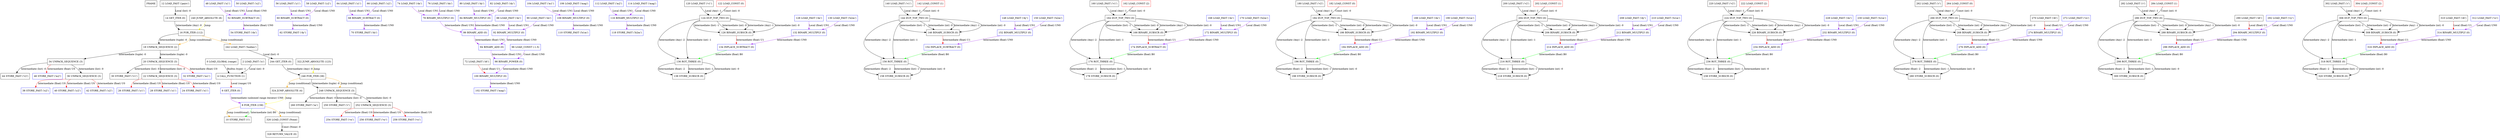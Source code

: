 digraph advance { 
	node [shape=box];
	FRAME [label=FRAME];
	OP0 [label="0 LOAD_GLOBAL (range)" color="black"];
	OP2 [label="2 LOAD_FAST ('n')" color="black"];
	OP4 [label="4 CALL_FUNCTION (1)" color="black"];
	OP6 [label="6 GET_ITER (0)" color="blue"];
	OP8 [label="8 FOR_ITER (158)" color="blue"];
	OP8 -> OP10 [label="Jump (conditional)" color=orange];
	OP8 -> OP326 [label="Jump (conditional)" color=orange];
	OP10 [label="10 STORE_FAST ('i')" color="black"];
	OP12 [label="12 LOAD_FAST ('pairs')" color="black"];
	OP14 [label="14 GET_ITER (0)" color="black"];
	OP16 [label="16 FOR_ITER (112)" color="black"];
	OP16 -> OP18 [label="Jump (conditional)" color=orange];
	OP16 -> OP242 [label="Jump (conditional)" color=orange];
	OP18 [label="18 UNPACK_SEQUENCE (2)" color="black"];
	OP20 [label="20 UNPACK_SEQUENCE (3)" color="black"];
	OP22 [label="22 UNPACK_SEQUENCE (3)" color="black"];
	OP24 [label="24 STORE_FAST ('x1')" color="blue"];
	OP26 [label="26 STORE_FAST ('y1')" color="blue"];
	OP28 [label="28 STORE_FAST ('z1')" color="blue"];
	OP30 [label="30 STORE_FAST ('v1')" color="black"];
	OP32 [label="32 STORE_FAST ('m1')" color="blue"];
	OP34 [label="34 UNPACK_SEQUENCE (3)" color="black"];
	OP36 [label="36 UNPACK_SEQUENCE (3)" color="black"];
	OP38 [label="38 STORE_FAST ('x2')" color="blue"];
	OP40 [label="40 STORE_FAST ('y2')" color="blue"];
	OP42 [label="42 STORE_FAST ('z2')" color="blue"];
	OP44 [label="44 STORE_FAST ('v2')" color="black"];
	OP46 [label="46 STORE_FAST ('m2')" color="blue"];
	OP48 [label="48 LOAD_FAST ('x1')" color="blue"];
	OP50 [label="50 LOAD_FAST ('x2')" color="blue"];
	OP52 [label="52 BINARY_SUBTRACT (0)" color="blue"];
	OP54 [label="54 STORE_FAST ('dx')" color="blue"];
	OP56 [label="56 LOAD_FAST ('y1')" color="blue"];
	OP58 [label="58 LOAD_FAST ('y2')" color="blue"];
	OP60 [label="60 BINARY_SUBTRACT (0)" color="blue"];
	OP62 [label="62 STORE_FAST ('dy')" color="blue"];
	OP64 [label="64 LOAD_FAST ('z1')" color="blue"];
	OP66 [label="66 LOAD_FAST ('z2')" color="blue"];
	OP68 [label="68 BINARY_SUBTRACT (0)" color="blue"];
	OP70 [label="70 STORE_FAST ('dz')" color="blue"];
	OP72 [label="72 LOAD_FAST ('dt')" color="black"];
	OP74 [label="74 LOAD_FAST ('dx')" color="blue"];
	OP76 [label="76 LOAD_FAST ('dx')" color="blue"];
	OP78 [label="78 BINARY_MULTIPLY (0)" color="blue"];
	OP80 [label="80 LOAD_FAST ('dy')" color="blue"];
	OP82 [label="82 LOAD_FAST ('dy')" color="blue"];
	OP84 [label="84 BINARY_MULTIPLY (0)" color="blue"];
	OP86 [label="86 BINARY_ADD (0)" color="blue"];
	OP88 [label="88 LOAD_FAST ('dz')" color="blue"];
	OP90 [label="90 LOAD_FAST ('dz')" color="blue"];
	OP92 [label="92 BINARY_MULTIPLY (0)" color="blue"];
	OP94 [label="94 BINARY_ADD (0)" color="blue"];
	OP96 [label="96 LOAD_CONST (-1.5)" color="blue"];
	OP98 [label="98 BINARY_POWER (0)" color="blue"];
	OP100 [label="100 BINARY_MULTIPLY (0)" color="blue"];
	OP102 [label="102 STORE_FAST ('mag')" color="blue"];
	OP104 [label="104 LOAD_FAST ('m1')" color="blue"];
	OP106 [label="106 LOAD_FAST ('mag')" color="blue"];
	OP108 [label="108 BINARY_MULTIPLY (0)" color="blue"];
	OP110 [label="110 STORE_FAST ('b1m')" color="blue"];
	OP112 [label="112 LOAD_FAST ('m2')" color="blue"];
	OP114 [label="114 LOAD_FAST ('mag')" color="blue"];
	OP116 [label="116 BINARY_MULTIPLY (0)" color="blue"];
	OP118 [label="118 STORE_FAST ('b2m')" color="blue"];
	OP120 [label="120 LOAD_FAST ('v1')" color="black"];
	OP122 [label="122 LOAD_CONST (0)" color="red"];
	OP124 [label="124 DUP_TOP_TWO (0)" color="black"];
	OP126 [label="126 BINARY_SUBSCR (0)" color="black"];
	OP128 [label="128 LOAD_FAST ('dx')" color="blue"];
	OP130 [label="130 LOAD_FAST ('b2m')" color="blue"];
	OP132 [label="132 BINARY_MULTIPLY (0)" color="blue"];
	OP134 [label="134 INPLACE_SUBTRACT (0)" color="blue"];
	OP136 [label="136 ROT_THREE (0)" color="black"];
	OP138 [label="138 STORE_SUBSCR (0)" color="black"];
	OP140 [label="140 LOAD_FAST ('v1')" color="black"];
	OP142 [label="142 LOAD_CONST (1)" color="red"];
	OP144 [label="144 DUP_TOP_TWO (0)" color="black"];
	OP146 [label="146 BINARY_SUBSCR (0)" color="black"];
	OP148 [label="148 LOAD_FAST ('dy')" color="blue"];
	OP150 [label="150 LOAD_FAST ('b2m')" color="blue"];
	OP152 [label="152 BINARY_MULTIPLY (0)" color="blue"];
	OP154 [label="154 INPLACE_SUBTRACT (0)" color="blue"];
	OP156 [label="156 ROT_THREE (0)" color="black"];
	OP158 [label="158 STORE_SUBSCR (0)" color="black"];
	OP160 [label="160 LOAD_FAST ('v1')" color="black"];
	OP162 [label="162 LOAD_CONST (2)" color="red"];
	OP164 [label="164 DUP_TOP_TWO (0)" color="black"];
	OP166 [label="166 BINARY_SUBSCR (0)" color="black"];
	OP168 [label="168 LOAD_FAST ('dz')" color="blue"];
	OP170 [label="170 LOAD_FAST ('b2m')" color="blue"];
	OP172 [label="172 BINARY_MULTIPLY (0)" color="blue"];
	OP174 [label="174 INPLACE_SUBTRACT (0)" color="blue"];
	OP176 [label="176 ROT_THREE (0)" color="black"];
	OP178 [label="178 STORE_SUBSCR (0)" color="black"];
	OP180 [label="180 LOAD_FAST ('v2')" color="black"];
	OP182 [label="182 LOAD_CONST (0)" color="red"];
	OP184 [label="184 DUP_TOP_TWO (0)" color="black"];
	OP186 [label="186 BINARY_SUBSCR (0)" color="black"];
	OP188 [label="188 LOAD_FAST ('dx')" color="blue"];
	OP190 [label="190 LOAD_FAST ('b1m')" color="blue"];
	OP192 [label="192 BINARY_MULTIPLY (0)" color="blue"];
	OP194 [label="194 INPLACE_ADD (0)" color="blue"];
	OP196 [label="196 ROT_THREE (0)" color="black"];
	OP198 [label="198 STORE_SUBSCR (0)" color="black"];
	OP200 [label="200 LOAD_FAST ('v2')" color="black"];
	OP202 [label="202 LOAD_CONST (1)" color="red"];
	OP204 [label="204 DUP_TOP_TWO (0)" color="black"];
	OP206 [label="206 BINARY_SUBSCR (0)" color="black"];
	OP208 [label="208 LOAD_FAST ('dy')" color="blue"];
	OP210 [label="210 LOAD_FAST ('b1m')" color="blue"];
	OP212 [label="212 BINARY_MULTIPLY (0)" color="blue"];
	OP214 [label="214 INPLACE_ADD (0)" color="blue"];
	OP216 [label="216 ROT_THREE (0)" color="black"];
	OP218 [label="218 STORE_SUBSCR (0)" color="black"];
	OP220 [label="220 LOAD_FAST ('v2')" color="black"];
	OP222 [label="222 LOAD_CONST (2)" color="red"];
	OP224 [label="224 DUP_TOP_TWO (0)" color="black"];
	OP226 [label="226 BINARY_SUBSCR (0)" color="black"];
	OP228 [label="228 LOAD_FAST ('dz')" color="blue"];
	OP230 [label="230 LOAD_FAST ('b1m')" color="blue"];
	OP232 [label="232 BINARY_MULTIPLY (0)" color="blue"];
	OP234 [label="234 INPLACE_ADD (0)" color="blue"];
	OP236 [label="236 ROT_THREE (0)" color="black"];
	OP238 [label="238 STORE_SUBSCR (0)" color="black"];
	OP240 [label="240 JUMP_ABSOLUTE (8)" color="black"];
	OP240 -> OP16 [label="Jump" color=yellow];
	OP242 [label="242 LOAD_FAST ('bodies')" color="black"];
	OP244 [label="244 GET_ITER (0)" color="black"];
	OP246 [label="246 FOR_ITER (38)" color="black"];
	OP246 -> OP248 [label="Jump (conditional)" color=orange];
	OP246 -> OP324 [label="Jump (conditional)" color=orange];
	OP248 [label="248 UNPACK_SEQUENCE (3)" color="black"];
	OP250 [label="250 STORE_FAST ('r')" color="black"];
	OP252 [label="252 UNPACK_SEQUENCE (3)" color="black"];
	OP254 [label="254 STORE_FAST ('vx')" color="blue"];
	OP256 [label="256 STORE_FAST ('vy')" color="blue"];
	OP258 [label="258 STORE_FAST ('vz')" color="blue"];
	OP260 [label="260 STORE_FAST ('m')" color="black"];
	OP262 [label="262 LOAD_FAST ('r')" color="black"];
	OP264 [label="264 LOAD_CONST (0)" color="red"];
	OP266 [label="266 DUP_TOP_TWO (0)" color="black"];
	OP268 [label="268 BINARY_SUBSCR (0)" color="black"];
	OP270 [label="270 LOAD_FAST ('dt')" color="black"];
	OP272 [label="272 LOAD_FAST ('vx')" color="blue"];
	OP274 [label="274 BINARY_MULTIPLY (0)" color="blue"];
	OP276 [label="276 INPLACE_ADD (0)" color="blue"];
	OP278 [label="278 ROT_THREE (0)" color="black"];
	OP280 [label="280 STORE_SUBSCR (0)" color="black"];
	OP282 [label="282 LOAD_FAST ('r')" color="black"];
	OP284 [label="284 LOAD_CONST (1)" color="red"];
	OP286 [label="286 DUP_TOP_TWO (0)" color="black"];
	OP288 [label="288 BINARY_SUBSCR (0)" color="black"];
	OP290 [label="290 LOAD_FAST ('dt')" color="black"];
	OP292 [label="292 LOAD_FAST ('vy')" color="blue"];
	OP294 [label="294 BINARY_MULTIPLY (0)" color="blue"];
	OP296 [label="296 INPLACE_ADD (0)" color="blue"];
	OP298 [label="298 ROT_THREE (0)" color="black"];
	OP300 [label="300 STORE_SUBSCR (0)" color="black"];
	OP302 [label="302 LOAD_FAST ('r')" color="black"];
	OP304 [label="304 LOAD_CONST (2)" color="red"];
	OP306 [label="306 DUP_TOP_TWO (0)" color="black"];
	OP308 [label="308 BINARY_SUBSCR (0)" color="black"];
	OP310 [label="310 LOAD_FAST ('dt')" color="black"];
	OP312 [label="312 LOAD_FAST ('vz')" color="blue"];
	OP314 [label="314 BINARY_MULTIPLY (0)" color="blue"];
	OP316 [label="316 INPLACE_ADD (0)" color="blue"];
	OP318 [label="318 ROT_THREE (0)" color="black"];
	OP320 [label="320 STORE_SUBSCR (0)" color="black"];
	OP322 [label="322 JUMP_ABSOLUTE (123)" color="black"];
	OP322 -> OP246 [label="Jump" color=yellow];
	OP324 [label="324 JUMP_ABSOLUTE (4)" color="black"];
	OP324 -> OP8 [label="Jump" color=yellow];
	OP326 [label="326 LOAD_CONST (None)" color="black"];
	OP328 [label="328 RETURN_VALUE (0)" color="black"];
	OP0 -> OP4 [label="Builtin (type) -1" color=black];
	OP2 -> OP4 [label="Local (int) -0" color=black];
	OP4 -> OP6 [label="Local (range) U0" color=red];
	OP6 -> OP8 [label="Intermediate (unboxed range iterator) UN0" color=purple];
	OP8 -> OP10 [label="Intermediate (int) B0" color=green];
	OP12 -> OP14 [label="Local (list) -0" color=black];
	OP14 -> OP16 [label="Intermediate (Any) -0" color=black];
	OP16 -> OP18 [label="Intermediate (tuple) -0" color=black];
	OP18 -> OP20 [label="Intermediate (tuple) -0" color=black];
	OP20 -> OP22 [label="Intermediate (list) -0" color=black];
	OP22 -> OP24 [label="Intermediate (float) U0" color=red];
	OP22 -> OP26 [label="Intermediate (float) U0" color=red];
	OP22 -> OP28 [label="Intermediate (float) U0" color=red];
	OP20 -> OP30 [label="Intermediate (list) -0" color=black];
	OP20 -> OP32 [label="Intermediate (float) U0" color=red];
	OP18 -> OP34 [label="Intermediate (tuple) -0" color=black];
	OP34 -> OP36 [label="Intermediate (list) -0" color=black];
	OP36 -> OP38 [label="Intermediate (float) U0" color=red];
	OP36 -> OP40 [label="Intermediate (float) U0" color=red];
	OP36 -> OP42 [label="Intermediate (float) U0" color=red];
	OP34 -> OP44 [label="Intermediate (list) -0" color=black];
	OP34 -> OP46 [label="Intermediate (float) U0" color=red];
	OP48 -> OP52 [label="Local (float) UN1" color=purple];
	OP50 -> OP52 [label="Local (float) UN0" color=purple];
	OP52 -> OP54 [label="Intermediate (float) UN0" color=purple];
	OP56 -> OP60 [label="Local (float) UN1" color=purple];
	OP58 -> OP60 [label="Local (float) UN0" color=purple];
	OP60 -> OP62 [label="Intermediate (float) UN0" color=purple];
	OP64 -> OP68 [label="Local (float) UN1" color=purple];
	OP66 -> OP68 [label="Local (float) UN0" color=purple];
	OP68 -> OP70 [label="Intermediate (float) UN0" color=purple];
	OP74 -> OP78 [label="Local (float) UN1" color=purple];
	OP76 -> OP78 [label="Local (float) UN0" color=purple];
	OP80 -> OP84 [label="Local (float) UN1" color=purple];
	OP82 -> OP84 [label="Local (float) UN0" color=purple];
	OP78 -> OP86 [label="Intermediate (float) UN1" color=purple];
	OP84 -> OP86 [label="Intermediate (float) UN0" color=purple];
	OP88 -> OP92 [label="Local (float) UN1" color=purple];
	OP90 -> OP92 [label="Local (float) UN0" color=purple];
	OP86 -> OP94 [label="Intermediate (float) UN1" color=purple];
	OP92 -> OP94 [label="Intermediate (float) UN0" color=purple];
	OP94 -> OP98 [label="Intermediate (float) UN1" color=purple];
	OP96 -> OP98 [label="Const (float) UN0" color=purple];
	OP72 -> OP100 [label="Local (float) U1" color=red];
	OP98 -> OP100 [label="Intermediate (float) UN0" color=purple];
	OP100 -> OP102 [label="Intermediate (float) UN0" color=purple];
	OP104 -> OP108 [label="Local (float) UN1" color=purple];
	OP106 -> OP108 [label="Local (float) UN0" color=purple];
	OP108 -> OP110 [label="Intermediate (float) UN0" color=purple];
	OP112 -> OP116 [label="Local (float) UN1" color=purple];
	OP114 -> OP116 [label="Local (float) UN0" color=purple];
	OP116 -> OP118 [label="Intermediate (float) UN0" color=purple];
	OP120 -> OP124 [label="Local (Any) -1" color=black];
	OP122 -> OP124 [label="Const (int) -0" color=black];
	OP124 -> OP126 [label="Intermediate (Any) -1" color=black];
	OP124 -> OP126 [label="Intermediate (int) -0" color=black];
	OP124 -> OP126 [label="Intermediate (list) -1" color=black];
	OP124 -> OP126 [label="Intermediate (int) -0" color=black];
	OP128 -> OP132 [label="Local (float) UN1" color=purple];
	OP130 -> OP132 [label="Local (float) UN0" color=purple];
	OP126 -> OP134 [label="Intermediate (float) U1" color=red];
	OP132 -> OP134 [label="Intermediate (float) UN0" color=purple];
	OP124 -> OP136 [label="Intermediate (Any) -2" color=black];
	OP124 -> OP136 [label="Intermediate (int) -1" color=black];
	OP134 -> OP136 [label="Intermediate (float) B0" color=green];
	OP136 -> OP138 [label="Intermediate (float) -2" color=black];
	OP136 -> OP138 [label="Intermediate (list) -1" color=black];
	OP136 -> OP138 [label="Intermediate (int) -0" color=black];
	OP140 -> OP144 [label="Local (Any) -1" color=black];
	OP142 -> OP144 [label="Const (int) -0" color=black];
	OP144 -> OP146 [label="Intermediate (Any) -1" color=black];
	OP144 -> OP146 [label="Intermediate (int) -0" color=black];
	OP144 -> OP146 [label="Intermediate (list) -1" color=black];
	OP144 -> OP146 [label="Intermediate (int) -0" color=black];
	OP148 -> OP152 [label="Local (float) UN1" color=purple];
	OP150 -> OP152 [label="Local (float) UN0" color=purple];
	OP146 -> OP154 [label="Intermediate (float) U1" color=red];
	OP152 -> OP154 [label="Intermediate (float) UN0" color=purple];
	OP144 -> OP156 [label="Intermediate (Any) -2" color=black];
	OP144 -> OP156 [label="Intermediate (int) -1" color=black];
	OP154 -> OP156 [label="Intermediate (float) B0" color=green];
	OP156 -> OP158 [label="Intermediate (float) -2" color=black];
	OP156 -> OP158 [label="Intermediate (list) -1" color=black];
	OP156 -> OP158 [label="Intermediate (int) -0" color=black];
	OP160 -> OP164 [label="Local (Any) -1" color=black];
	OP162 -> OP164 [label="Const (int) -0" color=black];
	OP164 -> OP166 [label="Intermediate (Any) -1" color=black];
	OP164 -> OP166 [label="Intermediate (int) -0" color=black];
	OP164 -> OP166 [label="Intermediate (list) -1" color=black];
	OP164 -> OP166 [label="Intermediate (int) -0" color=black];
	OP168 -> OP172 [label="Local (float) UN1" color=purple];
	OP170 -> OP172 [label="Local (float) UN0" color=purple];
	OP166 -> OP174 [label="Intermediate (float) U1" color=red];
	OP172 -> OP174 [label="Intermediate (float) UN0" color=purple];
	OP164 -> OP176 [label="Intermediate (Any) -2" color=black];
	OP164 -> OP176 [label="Intermediate (int) -1" color=black];
	OP174 -> OP176 [label="Intermediate (float) B0" color=green];
	OP176 -> OP178 [label="Intermediate (float) -2" color=black];
	OP176 -> OP178 [label="Intermediate (list) -1" color=black];
	OP176 -> OP178 [label="Intermediate (int) -0" color=black];
	OP180 -> OP184 [label="Local (Any) -1" color=black];
	OP182 -> OP184 [label="Const (int) -0" color=black];
	OP184 -> OP186 [label="Intermediate (Any) -1" color=black];
	OP184 -> OP186 [label="Intermediate (int) -0" color=black];
	OP184 -> OP186 [label="Intermediate (list) -1" color=black];
	OP184 -> OP186 [label="Intermediate (int) -0" color=black];
	OP188 -> OP192 [label="Local (float) UN1" color=purple];
	OP190 -> OP192 [label="Local (float) UN0" color=purple];
	OP186 -> OP194 [label="Intermediate (float) U1" color=red];
	OP192 -> OP194 [label="Intermediate (float) UN0" color=purple];
	OP184 -> OP196 [label="Intermediate (Any) -2" color=black];
	OP184 -> OP196 [label="Intermediate (int) -1" color=black];
	OP194 -> OP196 [label="Intermediate (float) B0" color=green];
	OP196 -> OP198 [label="Intermediate (float) -2" color=black];
	OP196 -> OP198 [label="Intermediate (list) -1" color=black];
	OP196 -> OP198 [label="Intermediate (int) -0" color=black];
	OP200 -> OP204 [label="Local (Any) -1" color=black];
	OP202 -> OP204 [label="Const (int) -0" color=black];
	OP204 -> OP206 [label="Intermediate (Any) -1" color=black];
	OP204 -> OP206 [label="Intermediate (int) -0" color=black];
	OP204 -> OP206 [label="Intermediate (list) -1" color=black];
	OP204 -> OP206 [label="Intermediate (int) -0" color=black];
	OP208 -> OP212 [label="Local (float) UN1" color=purple];
	OP210 -> OP212 [label="Local (float) UN0" color=purple];
	OP206 -> OP214 [label="Intermediate (float) U1" color=red];
	OP212 -> OP214 [label="Intermediate (float) UN0" color=purple];
	OP204 -> OP216 [label="Intermediate (Any) -2" color=black];
	OP204 -> OP216 [label="Intermediate (int) -1" color=black];
	OP214 -> OP216 [label="Intermediate (float) B0" color=green];
	OP216 -> OP218 [label="Intermediate (float) -2" color=black];
	OP216 -> OP218 [label="Intermediate (list) -1" color=black];
	OP216 -> OP218 [label="Intermediate (int) -0" color=black];
	OP220 -> OP224 [label="Local (Any) -1" color=black];
	OP222 -> OP224 [label="Const (int) -0" color=black];
	OP224 -> OP226 [label="Intermediate (Any) -1" color=black];
	OP224 -> OP226 [label="Intermediate (int) -0" color=black];
	OP224 -> OP226 [label="Intermediate (list) -1" color=black];
	OP224 -> OP226 [label="Intermediate (int) -0" color=black];
	OP228 -> OP232 [label="Local (float) UN1" color=purple];
	OP230 -> OP232 [label="Local (float) UN0" color=purple];
	OP226 -> OP234 [label="Intermediate (float) U1" color=red];
	OP232 -> OP234 [label="Intermediate (float) UN0" color=purple];
	OP224 -> OP236 [label="Intermediate (Any) -2" color=black];
	OP224 -> OP236 [label="Intermediate (int) -1" color=black];
	OP234 -> OP236 [label="Intermediate (float) B0" color=green];
	OP236 -> OP238 [label="Intermediate (float) -2" color=black];
	OP236 -> OP238 [label="Intermediate (list) -1" color=black];
	OP236 -> OP238 [label="Intermediate (int) -0" color=black];
	OP242 -> OP244 [label="Local (list) -0" color=black];
	OP244 -> OP246 [label="Intermediate (Any) -0" color=black];
	OP246 -> OP248 [label="Intermediate (tuple) -0" color=black];
	OP248 -> OP250 [label="Intermediate (list) -0" color=black];
	OP248 -> OP252 [label="Intermediate (list) -0" color=black];
	OP252 -> OP254 [label="Intermediate (float) U0" color=red];
	OP252 -> OP256 [label="Intermediate (float) U0" color=red];
	OP252 -> OP258 [label="Intermediate (float) U0" color=red];
	OP248 -> OP260 [label="Intermediate (float) -0" color=black];
	OP262 -> OP266 [label="Local (Any) -1" color=black];
	OP264 -> OP266 [label="Const (int) -0" color=black];
	OP266 -> OP268 [label="Intermediate (Any) -1" color=black];
	OP266 -> OP268 [label="Intermediate (int) -0" color=black];
	OP266 -> OP268 [label="Intermediate (list) -1" color=black];
	OP266 -> OP268 [label="Intermediate (int) -0" color=black];
	OP270 -> OP274 [label="Local (float) U1" color=red];
	OP272 -> OP274 [label="Local (float) UN0" color=purple];
	OP268 -> OP276 [label="Intermediate (float) U1" color=red];
	OP274 -> OP276 [label="Intermediate (float) UN0" color=purple];
	OP266 -> OP278 [label="Intermediate (Any) -2" color=black];
	OP266 -> OP278 [label="Intermediate (int) -1" color=black];
	OP276 -> OP278 [label="Intermediate (float) B0" color=green];
	OP278 -> OP280 [label="Intermediate (float) -2" color=black];
	OP278 -> OP280 [label="Intermediate (list) -1" color=black];
	OP278 -> OP280 [label="Intermediate (int) -0" color=black];
	OP282 -> OP286 [label="Local (Any) -1" color=black];
	OP284 -> OP286 [label="Const (int) -0" color=black];
	OP286 -> OP288 [label="Intermediate (Any) -1" color=black];
	OP286 -> OP288 [label="Intermediate (int) -0" color=black];
	OP286 -> OP288 [label="Intermediate (list) -1" color=black];
	OP286 -> OP288 [label="Intermediate (int) -0" color=black];
	OP290 -> OP294 [label="Local (float) U1" color=red];
	OP292 -> OP294 [label="Local (float) UN0" color=purple];
	OP288 -> OP296 [label="Intermediate (float) U1" color=red];
	OP294 -> OP296 [label="Intermediate (float) UN0" color=purple];
	OP286 -> OP298 [label="Intermediate (Any) -2" color=black];
	OP286 -> OP298 [label="Intermediate (int) -1" color=black];
	OP296 -> OP298 [label="Intermediate (float) B0" color=green];
	OP298 -> OP300 [label="Intermediate (float) -2" color=black];
	OP298 -> OP300 [label="Intermediate (list) -1" color=black];
	OP298 -> OP300 [label="Intermediate (int) -0" color=black];
	OP302 -> OP306 [label="Local (Any) -1" color=black];
	OP304 -> OP306 [label="Const (int) -0" color=black];
	OP306 -> OP308 [label="Intermediate (Any) -1" color=black];
	OP306 -> OP308 [label="Intermediate (int) -0" color=black];
	OP306 -> OP308 [label="Intermediate (list) -1" color=black];
	OP306 -> OP308 [label="Intermediate (int) -0" color=black];
	OP310 -> OP314 [label="Local (float) U1" color=red];
	OP312 -> OP314 [label="Local (float) UN0" color=purple];
	OP308 -> OP316 [label="Intermediate (float) U1" color=red];
	OP314 -> OP316 [label="Intermediate (float) UN0" color=purple];
	OP306 -> OP318 [label="Intermediate (Any) -2" color=black];
	OP306 -> OP318 [label="Intermediate (int) -1" color=black];
	OP316 -> OP318 [label="Intermediate (float) B0" color=green];
	OP318 -> OP320 [label="Intermediate (float) -2" color=black];
	OP318 -> OP320 [label="Intermediate (list) -1" color=black];
	OP318 -> OP320 [label="Intermediate (int) -0" color=black];
	OP326 -> OP328 [label="Const (None) -0" color=black];
}
digraph report_energy { 
	node [shape=box];
	FRAME [label=FRAME];
	OP0 [label="0 LOAD_FAST ('pairs')" color="black"];
	OP2 [label="2 GET_ITER (0)" color="black"];
	OP4 [label="4 FOR_ITER (48)" color="black"];
	OP4 -> OP6 [label="Jump (conditional)" color=orange];
	OP4 -> OP102 [label="Jump (conditional)" color=orange];
	OP6 [label="6 UNPACK_SEQUENCE (2)" color="black"];
	OP8 [label="8 UNPACK_SEQUENCE (3)" color="black"];
	OP10 [label="10 UNPACK_SEQUENCE (3)" color="black"];
	OP12 [label="12 STORE_FAST ('x1')" color="blue"];
	OP14 [label="14 STORE_FAST ('y1')" color="blue"];
	OP16 [label="16 STORE_FAST ('z1')" color="blue"];
	OP18 [label="18 STORE_FAST ('v1')" color="black"];
	OP20 [label="20 STORE_FAST ('m1')" color="blue"];
	OP22 [label="22 UNPACK_SEQUENCE (3)" color="black"];
	OP24 [label="24 UNPACK_SEQUENCE (3)" color="black"];
	OP26 [label="26 STORE_FAST ('x2')" color="blue"];
	OP28 [label="28 STORE_FAST ('y2')" color="blue"];
	OP30 [label="30 STORE_FAST ('z2')" color="blue"];
	OP32 [label="32 STORE_FAST ('v2')" color="black"];
	OP34 [label="34 STORE_FAST ('m2')" color="blue"];
	OP36 [label="36 LOAD_FAST ('x1')" color="blue"];
	OP38 [label="38 LOAD_FAST ('x2')" color="blue"];
	OP40 [label="40 BINARY_SUBTRACT (0)" color="blue"];
	OP42 [label="42 STORE_FAST ('dx')" color="blue"];
	OP44 [label="44 LOAD_FAST ('y1')" color="blue"];
	OP46 [label="46 LOAD_FAST ('y2')" color="blue"];
	OP48 [label="48 BINARY_SUBTRACT (0)" color="blue"];
	OP50 [label="50 STORE_FAST ('dy')" color="blue"];
	OP52 [label="52 LOAD_FAST ('z1')" color="blue"];
	OP54 [label="54 LOAD_FAST ('z2')" color="blue"];
	OP56 [label="56 BINARY_SUBTRACT (0)" color="blue"];
	OP58 [label="58 STORE_FAST ('dz')" color="blue"];
	OP60 [label="60 LOAD_FAST ('e')" color="black"];
	OP62 [label="62 LOAD_FAST ('m1')" color="blue"];
	OP64 [label="64 LOAD_FAST ('m2')" color="blue"];
	OP66 [label="66 BINARY_MULTIPLY (0)" color="blue"];
	OP68 [label="68 LOAD_FAST ('dx')" color="blue"];
	OP70 [label="70 LOAD_FAST ('dx')" color="blue"];
	OP72 [label="72 BINARY_MULTIPLY (0)" color="blue"];
	OP74 [label="74 LOAD_FAST ('dy')" color="blue"];
	OP76 [label="76 LOAD_FAST ('dy')" color="blue"];
	OP78 [label="78 BINARY_MULTIPLY (0)" color="blue"];
	OP80 [label="80 BINARY_ADD (0)" color="blue"];
	OP82 [label="82 LOAD_FAST ('dz')" color="blue"];
	OP84 [label="84 LOAD_FAST ('dz')" color="blue"];
	OP86 [label="86 BINARY_MULTIPLY (0)" color="blue"];
	OP88 [label="88 BINARY_ADD (0)" color="blue"];
	OP90 [label="90 LOAD_CONST (0.5)" color="blue"];
	OP92 [label="92 BINARY_POWER (0)" color="blue"];
	OP94 [label="94 BINARY_TRUE_DIVIDE (0)" color="blue"];
	OP96 [label="96 INPLACE_SUBTRACT (0)" color="blue"];
	OP98 [label="98 STORE_FAST ('e')" color="black"];
	OP100 [label="100 JUMP_ABSOLUTE (2)" color="black"];
	OP100 -> OP4 [label="Jump" color=yellow];
	OP102 [label="102 LOAD_FAST ('bodies')" color="black"];
	OP104 [label="104 GET_ITER (0)" color="black"];
	OP106 [label="106 FOR_ITER (26)" color="black"];
	OP106 -> OP108 [label="Jump (conditional)" color=orange];
	OP106 -> OP160 [label="Jump (conditional)" color=orange];
	OP108 [label="108 UNPACK_SEQUENCE (3)" color="black"];
	OP110 [label="110 STORE_FAST ('r')" color="black"];
	OP112 [label="112 UNPACK_SEQUENCE (3)" color="black"];
	OP114 [label="114 STORE_FAST ('vx')" color="blue"];
	OP116 [label="116 STORE_FAST ('vy')" color="blue"];
	OP118 [label="118 STORE_FAST ('vz')" color="blue"];
	OP120 [label="120 STORE_FAST ('m')" color="blue"];
	OP122 [label="122 LOAD_FAST ('e')" color="black"];
	OP124 [label="124 LOAD_FAST ('m')" color="blue"];
	OP126 [label="126 LOAD_FAST ('vx')" color="blue"];
	OP128 [label="128 LOAD_FAST ('vx')" color="blue"];
	OP130 [label="130 BINARY_MULTIPLY (0)" color="blue"];
	OP132 [label="132 LOAD_FAST ('vy')" color="blue"];
	OP134 [label="134 LOAD_FAST ('vy')" color="blue"];
	OP136 [label="136 BINARY_MULTIPLY (0)" color="blue"];
	OP138 [label="138 BINARY_ADD (0)" color="blue"];
	OP140 [label="140 LOAD_FAST ('vz')" color="blue"];
	OP142 [label="142 LOAD_FAST ('vz')" color="blue"];
	OP144 [label="144 BINARY_MULTIPLY (0)" color="blue"];
	OP146 [label="146 BINARY_ADD (0)" color="blue"];
	OP148 [label="148 BINARY_MULTIPLY (0)" color="blue"];
	OP150 [label="150 LOAD_CONST (2.0)" color="blue"];
	OP152 [label="152 BINARY_TRUE_DIVIDE (0)" color="blue"];
	OP154 [label="154 INPLACE_ADD (0)" color="blue"];
	OP156 [label="156 STORE_FAST ('e')" color="black"];
	OP158 [label="158 JUMP_ABSOLUTE (53)" color="black"];
	OP158 -> OP106 [label="Jump" color=yellow];
	OP160 [label="160 LOAD_CONST (None)" color="black"];
	OP162 [label="162 RETURN_VALUE (0)" color="black"];
	OP0 -> OP2 [label="Local (list) -0" color=black];
	OP2 -> OP4 [label="Intermediate (Any) -0" color=black];
	OP4 -> OP6 [label="Intermediate (tuple) -0" color=black];
	OP6 -> OP8 [label="Intermediate (tuple) -0" color=black];
	OP8 -> OP10 [label="Intermediate (list) -0" color=black];
	OP10 -> OP12 [label="Intermediate (float) U0" color=red];
	OP10 -> OP14 [label="Intermediate (float) U0" color=red];
	OP10 -> OP16 [label="Intermediate (float) U0" color=red];
	OP8 -> OP18 [label="Intermediate (list) -0" color=black];
	OP8 -> OP20 [label="Intermediate (float) U0" color=red];
	OP6 -> OP22 [label="Intermediate (tuple) -0" color=black];
	OP22 -> OP24 [label="Intermediate (list) -0" color=black];
	OP24 -> OP26 [label="Intermediate (float) U0" color=red];
	OP24 -> OP28 [label="Intermediate (float) U0" color=red];
	OP24 -> OP30 [label="Intermediate (float) U0" color=red];
	OP22 -> OP32 [label="Intermediate (list) -0" color=black];
	OP22 -> OP34 [label="Intermediate (float) U0" color=red];
	OP36 -> OP40 [label="Local (float) UN1" color=purple];
	OP38 -> OP40 [label="Local (float) UN0" color=purple];
	OP40 -> OP42 [label="Intermediate (float) UN0" color=purple];
	OP44 -> OP48 [label="Local (float) UN1" color=purple];
	OP46 -> OP48 [label="Local (float) UN0" color=purple];
	OP48 -> OP50 [label="Intermediate (float) UN0" color=purple];
	OP52 -> OP56 [label="Local (float) UN1" color=purple];
	OP54 -> OP56 [label="Local (float) UN0" color=purple];
	OP56 -> OP58 [label="Intermediate (float) UN0" color=purple];
	OP62 -> OP66 [label="Local (float) UN1" color=purple];
	OP64 -> OP66 [label="Local (float) UN0" color=purple];
	OP68 -> OP72 [label="Local (float) UN1" color=purple];
	OP70 -> OP72 [label="Local (float) UN0" color=purple];
	OP74 -> OP78 [label="Local (float) UN1" color=purple];
	OP76 -> OP78 [label="Local (float) UN0" color=purple];
	OP72 -> OP80 [label="Intermediate (float) UN1" color=purple];
	OP78 -> OP80 [label="Intermediate (float) UN0" color=purple];
	OP82 -> OP86 [label="Local (float) UN1" color=purple];
	OP84 -> OP86 [label="Local (float) UN0" color=purple];
	OP80 -> OP88 [label="Intermediate (float) UN1" color=purple];
	OP86 -> OP88 [label="Intermediate (float) UN0" color=purple];
	OP88 -> OP92 [label="Intermediate (float) UN1" color=purple];
	OP90 -> OP92 [label="Const (float) UN0" color=purple];
	OP66 -> OP94 [label="Intermediate (float) UN1" color=purple];
	OP92 -> OP94 [label="Intermediate (float) UN0" color=purple];
	OP60 -> OP96 [label="Local (float) U1" color=red];
	OP94 -> OP96 [label="Intermediate (float) UN0" color=purple];
	OP96 -> OP98 [label="Intermediate (float) B0" color=green];
	OP102 -> OP104 [label="Local (list) -0" color=black];
	OP104 -> OP106 [label="Intermediate (Any) -0" color=black];
	OP106 -> OP108 [label="Intermediate (tuple) -0" color=black];
	OP108 -> OP110 [label="Intermediate (list) -0" color=black];
	OP108 -> OP112 [label="Intermediate (list) -0" color=black];
	OP112 -> OP114 [label="Intermediate (float) U0" color=red];
	OP112 -> OP116 [label="Intermediate (float) U0" color=red];
	OP112 -> OP118 [label="Intermediate (float) U0" color=red];
	OP108 -> OP120 [label="Intermediate (float) U0" color=red];
	OP126 -> OP130 [label="Local (float) UN1" color=purple];
	OP128 -> OP130 [label="Local (float) UN0" color=purple];
	OP132 -> OP136 [label="Local (float) UN1" color=purple];
	OP134 -> OP136 [label="Local (float) UN0" color=purple];
	OP130 -> OP138 [label="Intermediate (float) UN1" color=purple];
	OP136 -> OP138 [label="Intermediate (float) UN0" color=purple];
	OP140 -> OP144 [label="Local (float) UN1" color=purple];
	OP142 -> OP144 [label="Local (float) UN0" color=purple];
	OP138 -> OP146 [label="Intermediate (float) UN1" color=purple];
	OP144 -> OP146 [label="Intermediate (float) UN0" color=purple];
	OP124 -> OP148 [label="Local (float) UN1" color=purple];
	OP146 -> OP148 [label="Intermediate (float) UN0" color=purple];
	OP148 -> OP152 [label="Intermediate (float) UN1" color=purple];
	OP150 -> OP152 [label="Const (float) UN0" color=purple];
	OP122 -> OP154 [label="Local (float) U1" color=red];
	OP152 -> OP154 [label="Intermediate (float) UN0" color=purple];
	OP154 -> OP156 [label="Intermediate (float) B0" color=green];
	OP160 -> OP162 [label="Const (None) -0" color=black];
}
digraph offset_momentum { 
	node [shape=box];
	FRAME [label=FRAME];
	OP0 [label="0 LOAD_FAST ('bodies')" color="black"];
	OP2 [label="2 GET_ITER (0)" color="black"];
	OP4 [label="4 FOR_ITER (26)" color="black"];
	OP4 -> OP6 [label="Jump (conditional)" color=orange];
	OP4 -> OP58 [label="Jump (conditional)" color=orange];
	OP6 [label="6 UNPACK_SEQUENCE (3)" color="black"];
	OP8 [label="8 STORE_FAST ('r')" color="black"];
	OP10 [label="10 UNPACK_SEQUENCE (3)" color="black"];
	OP12 [label="12 STORE_FAST ('vx')" color="blue"];
	OP14 [label="14 STORE_FAST ('vy')" color="blue"];
	OP16 [label="16 STORE_FAST ('vz')" color="blue"];
	OP18 [label="18 STORE_FAST ('m')" color="blue"];
	OP20 [label="20 LOAD_FAST ('px')" color="black"];
	OP22 [label="22 LOAD_FAST ('vx')" color="blue"];
	OP24 [label="24 LOAD_FAST ('m')" color="blue"];
	OP26 [label="26 BINARY_MULTIPLY (0)" color="blue"];
	OP28 [label="28 INPLACE_SUBTRACT (0)" color="blue"];
	OP30 [label="30 STORE_FAST ('px')" color="black"];
	OP32 [label="32 LOAD_FAST ('py')" color="black"];
	OP34 [label="34 LOAD_FAST ('vy')" color="blue"];
	OP36 [label="36 LOAD_FAST ('m')" color="blue"];
	OP38 [label="38 BINARY_MULTIPLY (0)" color="blue"];
	OP40 [label="40 INPLACE_SUBTRACT (0)" color="blue"];
	OP42 [label="42 STORE_FAST ('py')" color="black"];
	OP44 [label="44 LOAD_FAST ('pz')" color="black"];
	OP46 [label="46 LOAD_FAST ('vz')" color="blue"];
	OP48 [label="48 LOAD_FAST ('m')" color="blue"];
	OP50 [label="50 BINARY_MULTIPLY (0)" color="blue"];
	OP52 [label="52 INPLACE_SUBTRACT (0)" color="blue"];
	OP54 [label="54 STORE_FAST ('pz')" color="black"];
	OP56 [label="56 JUMP_ABSOLUTE (2)" color="black"];
	OP56 -> OP4 [label="Jump" color=yellow];
	OP58 [label="58 LOAD_FAST ('ref')" color="black"];
	OP60 [label="60 UNPACK_SEQUENCE (3)" color="black"];
	OP62 [label="62 STORE_FAST ('r')" color="black"];
	OP64 [label="64 STORE_FAST ('v')" color="black"];
	OP66 [label="66 STORE_FAST ('m')" color="blue"];
	OP68 [label="68 LOAD_FAST ('px')" color="black"];
	OP70 [label="70 LOAD_FAST ('m')" color="blue"];
	OP72 [label="72 BINARY_TRUE_DIVIDE (0)" color="blue"];
	OP74 [label="74 LOAD_FAST ('v')" color="black"];
	OP76 [label="76 LOAD_CONST (0)" color="red"];
	OP78 [label="78 STORE_SUBSCR (0)" color="black"];
	OP80 [label="80 LOAD_FAST ('py')" color="black"];
	OP82 [label="82 LOAD_FAST ('m')" color="blue"];
	OP84 [label="84 BINARY_TRUE_DIVIDE (0)" color="blue"];
	OP86 [label="86 LOAD_FAST ('v')" color="black"];
	OP88 [label="88 LOAD_CONST (1)" color="red"];
	OP90 [label="90 STORE_SUBSCR (0)" color="black"];
	OP92 [label="92 LOAD_FAST ('pz')" color="black"];
	OP94 [label="94 LOAD_FAST ('m')" color="blue"];
	OP96 [label="96 BINARY_TRUE_DIVIDE (0)" color="blue"];
	OP98 [label="98 LOAD_FAST ('v')" color="black"];
	OP100 [label="100 LOAD_CONST (2)" color="red"];
	OP102 [label="102 STORE_SUBSCR (0)" color="black"];
	OP104 [label="104 LOAD_CONST (None)" color="black"];
	OP106 [label="106 RETURN_VALUE (0)" color="black"];
	OP0 -> OP2 [label="Local (list) -0" color=black];
	OP2 -> OP4 [label="Intermediate (Any) -0" color=black];
	OP4 -> OP6 [label="Intermediate (tuple) -0" color=black];
	OP6 -> OP8 [label="Intermediate (list) -0" color=black];
	OP6 -> OP10 [label="Intermediate (list) -0" color=black];
	OP10 -> OP12 [label="Intermediate (float) U0" color=red];
	OP10 -> OP14 [label="Intermediate (float) U0" color=red];
	OP10 -> OP16 [label="Intermediate (float) U0" color=red];
	OP6 -> OP18 [label="Intermediate (float) U0" color=red];
	OP22 -> OP26 [label="Local (float) UN1" color=purple];
	OP24 -> OP26 [label="Local (float) UN0" color=purple];
	OP20 -> OP28 [label="Local (float) U1" color=red];
	OP26 -> OP28 [label="Intermediate (float) UN0" color=purple];
	OP28 -> OP30 [label="Intermediate (float) B0" color=green];
	OP34 -> OP38 [label="Local (float) UN1" color=purple];
	OP36 -> OP38 [label="Local (float) UN0" color=purple];
	OP32 -> OP40 [label="Local (float) U1" color=red];
	OP38 -> OP40 [label="Intermediate (float) UN0" color=purple];
	OP40 -> OP42 [label="Intermediate (float) B0" color=green];
	OP46 -> OP50 [label="Local (float) UN1" color=purple];
	OP48 -> OP50 [label="Local (float) UN0" color=purple];
	OP44 -> OP52 [label="Local (float) U1" color=red];
	OP50 -> OP52 [label="Intermediate (float) UN0" color=purple];
	OP52 -> OP54 [label="Intermediate (float) B0" color=green];
	OP58 -> OP60 [label="Local (tuple) -0" color=black];
	OP60 -> OP62 [label="Intermediate (list) -0" color=black];
	OP60 -> OP64 [label="Intermediate (list) -0" color=black];
	OP60 -> OP66 [label="Intermediate (float) U0" color=red];
	OP68 -> OP72 [label="Local (float) U1" color=red];
	OP70 -> OP72 [label="Local (float) UN0" color=purple];
	OP72 -> OP78 [label="Intermediate (float) B2" color=green];
	OP74 -> OP78 [label="Local (list) -1" color=black];
	OP76 -> OP78 [label="Const (int) -0" color=black];
	OP80 -> OP84 [label="Local (float) U1" color=red];
	OP82 -> OP84 [label="Local (float) UN0" color=purple];
	OP84 -> OP90 [label="Intermediate (float) B2" color=green];
	OP86 -> OP90 [label="Local (list) -1" color=black];
	OP88 -> OP90 [label="Const (int) -0" color=black];
	OP92 -> OP96 [label="Local (float) U1" color=red];
	OP94 -> OP96 [label="Local (float) UN0" color=purple];
	OP96 -> OP102 [label="Intermediate (float) B2" color=green];
	OP98 -> OP102 [label="Local (list) -1" color=black];
	OP100 -> OP102 [label="Const (int) -0" color=black];
	OP104 -> OP106 [label="Const (None) -0" color=black];
}
digraph main { 
	node [shape=box];
	FRAME [label=FRAME];
	OP0 [label="0 LOAD_GLOBAL (offset_momentum)" color="black"];
	OP2 [label="2 LOAD_GLOBAL (BODIES)" color="black"];
	OP4 [label="4 LOAD_FAST ('ref')" color="black"];
	OP6 [label="6 BINARY_SUBSCR (0)" color="black"];
	OP8 [label="8 CALL_FUNCTION (1)" color="black"];
	OP10 [label="10 POP_TOP (0)" color="black"];
	OP12 [label="12 LOAD_GLOBAL (report_energy)" color="black"];
	OP14 [label="14 CALL_FUNCTION (0)" color="black"];
	OP16 [label="16 POP_TOP (0)" color="black"];
	OP18 [label="18 LOAD_GLOBAL (advance)" color="black"];
	OP20 [label="20 LOAD_CONST (0.01)" color="red"];
	OP22 [label="22 LOAD_FAST ('n')" color="black"];
	OP24 [label="24 CALL_FUNCTION (2)" color="black"];
	OP26 [label="26 POP_TOP (0)" color="black"];
	OP28 [label="28 LOAD_GLOBAL (report_energy)" color="black"];
	OP30 [label="30 CALL_FUNCTION (0)" color="black"];
	OP32 [label="32 POP_TOP (0)" color="black"];
	OP34 [label="34 LOAD_CONST (None)" color="black"];
	OP36 [label="36 RETURN_VALUE (0)" color="black"];
	OP2 -> OP6 [label="Global (dict) -1" color=black];
	OP4 -> OP6 [label="Local (str) -0" color=black];
	OP0 -> OP8 [label="Global (function) -1" color=black];
	OP6 -> OP8 [label="Intermediate (tuple) -0" color=black];
	OP8 -> OP10 [label="Local (Any) -0" color=black];
	OP12 -> OP14 [label="Global (function) -0" color=black];
	OP14 -> OP16 [label="Local (Any) -0" color=black];
	OP18 -> OP24 [label="Global (function) -2" color=black];
	OP20 -> OP24 [label="Const (float) -1" color=black];
	OP22 -> OP24 [label="Local (int) -0" color=black];
	OP24 -> OP26 [label="Local (Any) -0" color=black];
	OP28 -> OP30 [label="Global (function) -0" color=black];
	OP30 -> OP32 [label="Local (Any) -0" color=black];
	OP34 -> OP36 [label="Const (None) -0" color=black];
}
